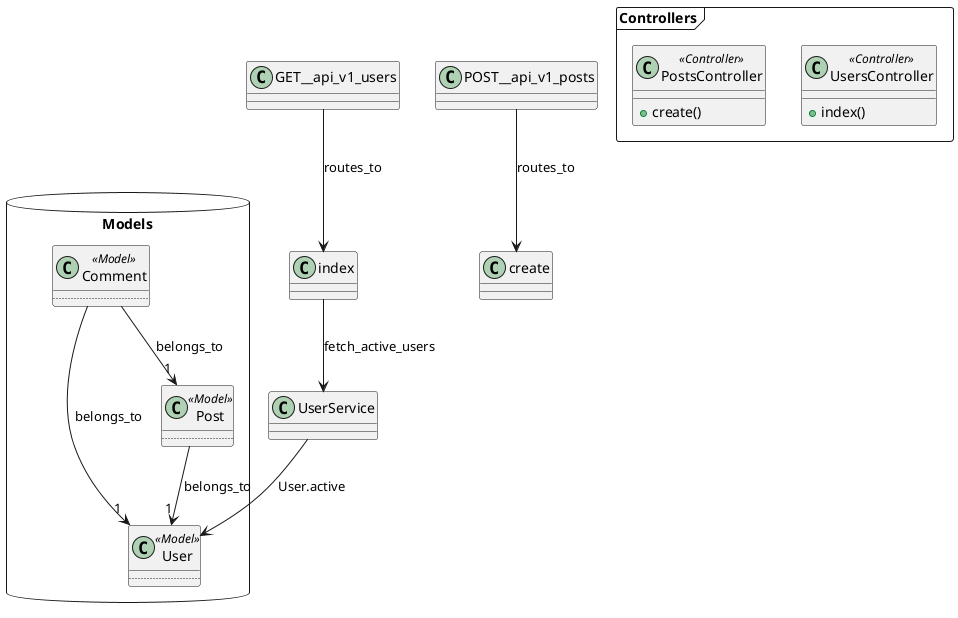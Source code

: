 @startuml
!define MODEL_COLOR #FFCCFF
!define CONTROLLER_COLOR #CCCCFF
!define ACTION_COLOR #CCFFCC

package "Models" <<Database>> {
  class User <<Model>> {
    ..
  }
  class Post <<Model>> {
    ..
  }
  class Comment <<Model>> {
    ..
  }
}

package "Controllers" <<Frame>> {
  class UsersController <<Controller>> {
    +index()
  }
  class PostsController <<Controller>> {
    +create()
  }
}

Post --> "1" User : belongs_to
Comment --> "1" User : belongs_to
Comment --> "1" Post : belongs_to
index --> UserService : fetch_active_users
UserService --> User : User.active
GET__api_v1_users --> index : routes_to
POST__api_v1_posts --> create : routes_to

@enduml